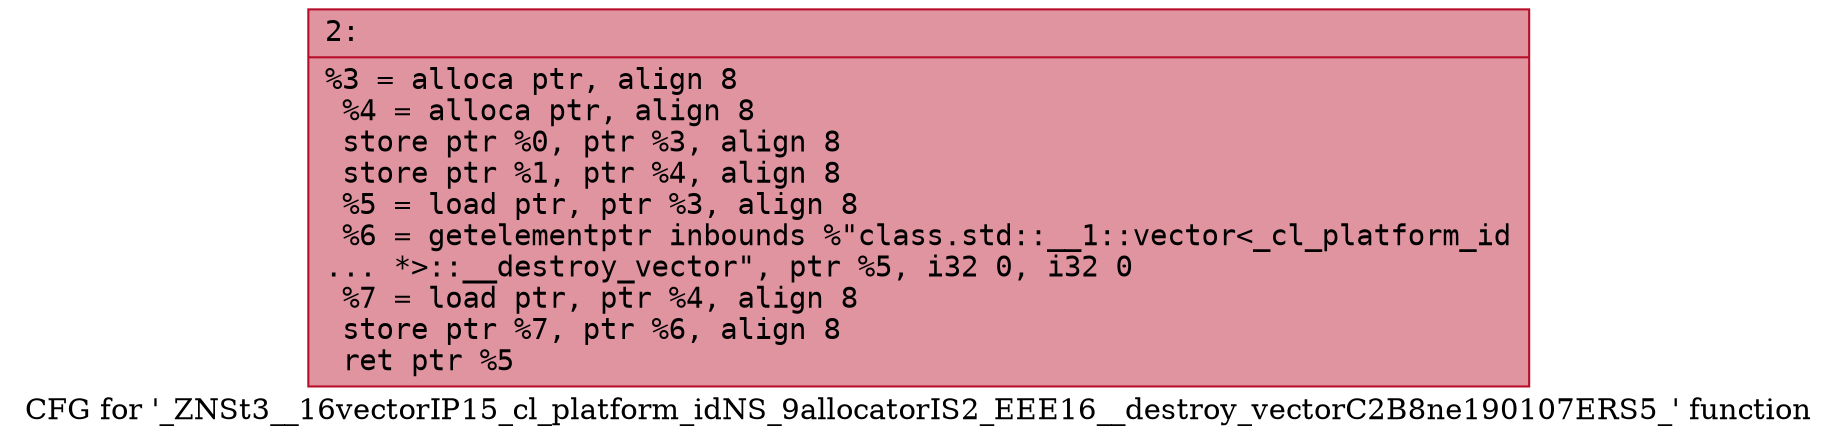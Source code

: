 digraph "CFG for '_ZNSt3__16vectorIP15_cl_platform_idNS_9allocatorIS2_EEE16__destroy_vectorC2B8ne190107ERS5_' function" {
	label="CFG for '_ZNSt3__16vectorIP15_cl_platform_idNS_9allocatorIS2_EEE16__destroy_vectorC2B8ne190107ERS5_' function";

	Node0x600000633ed0 [shape=record,color="#b70d28ff", style=filled, fillcolor="#b70d2870" fontname="Courier",label="{2:\l|  %3 = alloca ptr, align 8\l  %4 = alloca ptr, align 8\l  store ptr %0, ptr %3, align 8\l  store ptr %1, ptr %4, align 8\l  %5 = load ptr, ptr %3, align 8\l  %6 = getelementptr inbounds %\"class.std::__1::vector\<_cl_platform_id\l... *\>::__destroy_vector\", ptr %5, i32 0, i32 0\l  %7 = load ptr, ptr %4, align 8\l  store ptr %7, ptr %6, align 8\l  ret ptr %5\l}"];
}

